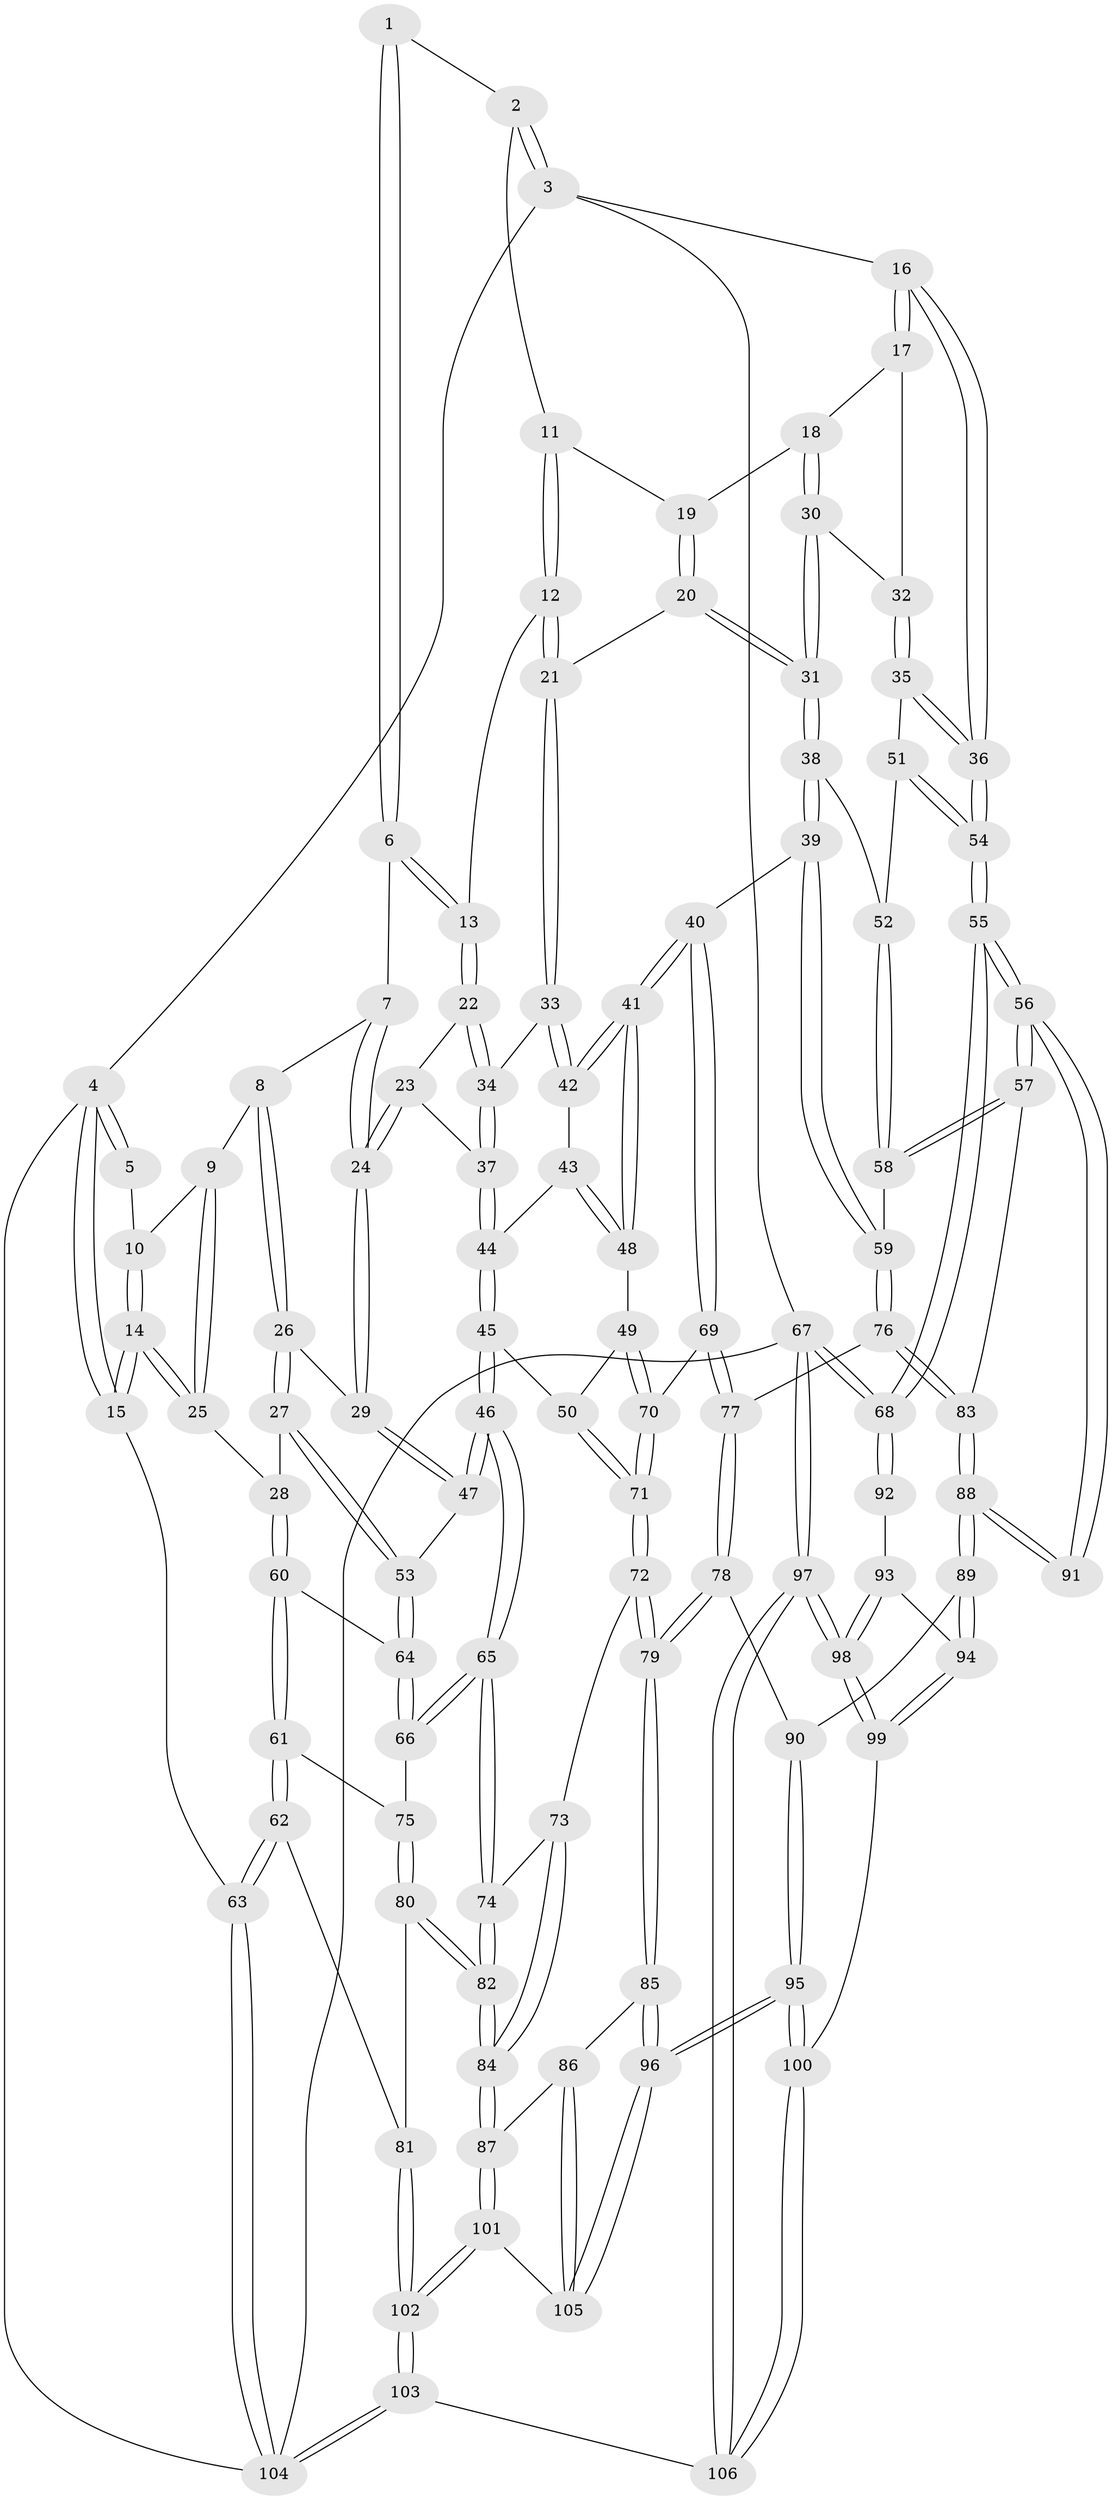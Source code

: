 // Generated by graph-tools (version 1.1) at 2025/11/02/27/25 16:11:56]
// undirected, 106 vertices, 262 edges
graph export_dot {
graph [start="1"]
  node [color=gray90,style=filled];
  1 [pos="+0.38510573850532115+0"];
  2 [pos="+0.9762152142089374+0"];
  3 [pos="+1+0"];
  4 [pos="+0+0"];
  5 [pos="+0.07047082354297976+0"];
  6 [pos="+0.39218559413917+0"];
  7 [pos="+0.2532859298618718+0.11318647155262486"];
  8 [pos="+0.19087732394301704+0.14392454737796595"];
  9 [pos="+0.1559691889994006+0.1439235697480269"];
  10 [pos="+0.11222767324376871+0.11563885902652811"];
  11 [pos="+0.6846867037594975+0.10047578156403612"];
  12 [pos="+0.5820710906959172+0.10629720367195537"];
  13 [pos="+0.47546377363514325+0.05554701286622558"];
  14 [pos="+0+0.2580462823362415"];
  15 [pos="+0+0.25197644336872466"];
  16 [pos="+1+0"];
  17 [pos="+0.7949228052656702+0.15120966626305632"];
  18 [pos="+0.7671003919797867+0.16548058623513187"];
  19 [pos="+0.7076743649412122+0.12466218334892552"];
  20 [pos="+0.6608899737832196+0.26540691322685145"];
  21 [pos="+0.6283573751110113+0.25546551917391913"];
  22 [pos="+0.46641366679542967+0.09277208823871062"];
  23 [pos="+0.3457730804369853+0.2489451959987025"];
  24 [pos="+0.30635175246372015+0.26853128046197633"];
  25 [pos="+0.0888804303514303+0.3244688599935205"];
  26 [pos="+0.21779242845297572+0.31211260119524936"];
  27 [pos="+0.19684243675936136+0.31961736512914113"];
  28 [pos="+0.11329616579157481+0.3391929162733161"];
  29 [pos="+0.2793255890861964+0.30777906084693835"];
  30 [pos="+0.7645973007572142+0.29612828634888644"];
  31 [pos="+0.754375872310292+0.31748398231554176"];
  32 [pos="+0.8872580195677953+0.2283132922293283"];
  33 [pos="+0.5740792354304458+0.28984236668121227"];
  34 [pos="+0.4984205136502803+0.2623363104760532"];
  35 [pos="+1+0.1769444298358851"];
  36 [pos="+1+0.005525699278696369"];
  37 [pos="+0.4606155464149452+0.30526005198979983"];
  38 [pos="+0.7591271054441207+0.34434644317902147"];
  39 [pos="+0.7161748511705698+0.44135862594747305"];
  40 [pos="+0.6878548918882357+0.46046850814396373"];
  41 [pos="+0.6435281969052735+0.4369798291898031"];
  42 [pos="+0.5731602576850814+0.32366868644593116"];
  43 [pos="+0.5298455164692323+0.3592195512789158"];
  44 [pos="+0.4578911922079605+0.32847218666855676"];
  45 [pos="+0.40348248434295164+0.4260779820994786"];
  46 [pos="+0.38048751458679125+0.4289366937624305"];
  47 [pos="+0.342396997737635+0.39728704411533583"];
  48 [pos="+0.5278125964927892+0.4255271224478981"];
  49 [pos="+0.46258139161079725+0.4528502522082447"];
  50 [pos="+0.4598613390041764+0.4527087145941035"];
  51 [pos="+0.9215740909095425+0.35866038305576003"];
  52 [pos="+0.9111566710159625+0.3673426134019063"];
  53 [pos="+0.24362522243309553+0.4521377790061155"];
  54 [pos="+1+0.5528218501981893"];
  55 [pos="+1+0.647482440693062"];
  56 [pos="+1+0.6357549724886666"];
  57 [pos="+1+0.6137153355348645"];
  58 [pos="+0.9426820254265784+0.5450070790019134"];
  59 [pos="+0.8936455705535725+0.5415829638413417"];
  60 [pos="+0.12693841178921433+0.46962787004923895"];
  61 [pos="+0.10868104980554301+0.5146348535628593"];
  62 [pos="+0+0.695366430955596"];
  63 [pos="+0+0.6952200474514635"];
  64 [pos="+0.22397262241061008+0.47859180591977374"];
  65 [pos="+0.3193071654294585+0.5643822495068547"];
  66 [pos="+0.31152329790184435+0.563387319404193"];
  67 [pos="+1+1"];
  68 [pos="+1+0.7994126810776881"];
  69 [pos="+0.6660786115693138+0.5213068075034257"];
  70 [pos="+0.5530445880054818+0.5412207464634329"];
  71 [pos="+0.4572463040038395+0.6542984731413707"];
  72 [pos="+0.4526341763481896+0.6645724056485348"];
  73 [pos="+0.4316177272690582+0.6580757105435072"];
  74 [pos="+0.35052585109283996+0.613658921767917"];
  75 [pos="+0.2170056957531007+0.5907693948638658"];
  76 [pos="+0.7069039693611646+0.6874328790503413"];
  77 [pos="+0.6910591098931034+0.6814009784414158"];
  78 [pos="+0.6433355946514289+0.7054918639941306"];
  79 [pos="+0.5118778908956663+0.7449119966764022"];
  80 [pos="+0.14390147764822572+0.7685408922843655"];
  81 [pos="+0.017800519247989335+0.7467074639126072"];
  82 [pos="+0.18585531168866712+0.7910082597733531"];
  83 [pos="+0.7664962867268886+0.7384035549668208"];
  84 [pos="+0.22646316917074258+0.8354726151198175"];
  85 [pos="+0.5071959217427844+0.7613744814913351"];
  86 [pos="+0.2442017756093518+0.8523327915137658"];
  87 [pos="+0.23715136476488247+0.8518264637584977"];
  88 [pos="+0.7975612812389705+0.8172524238400313"];
  89 [pos="+0.7974834479671592+0.8182701919974213"];
  90 [pos="+0.6642815426181458+0.8563860266916852"];
  91 [pos="+0.8523985283819967+0.8064278414654938"];
  92 [pos="+0.9575150237695563+0.8350862644875806"];
  93 [pos="+0.8934546979187181+0.8790821106859525"];
  94 [pos="+0.7991230449031042+0.8335269926201211"];
  95 [pos="+0.5572433436380663+1"];
  96 [pos="+0.5285297740879137+0.9827227339753629"];
  97 [pos="+1+1"];
  98 [pos="+1+1"];
  99 [pos="+0.7826441556302254+0.9052252187293206"];
  100 [pos="+0.5670557529785307+1"];
  101 [pos="+0.21226604432268198+0.9950533810952585"];
  102 [pos="+0.13821204871401893+1"];
  103 [pos="+0.11915207417415914+1"];
  104 [pos="+0+1"];
  105 [pos="+0.47653919781601156+0.9646788569634311"];
  106 [pos="+0.5658057087834943+1"];
  1 -- 2;
  1 -- 6;
  1 -- 6;
  2 -- 3;
  2 -- 3;
  2 -- 11;
  3 -- 4;
  3 -- 16;
  3 -- 67;
  4 -- 5;
  4 -- 5;
  4 -- 15;
  4 -- 15;
  4 -- 104;
  5 -- 10;
  6 -- 7;
  6 -- 13;
  6 -- 13;
  7 -- 8;
  7 -- 24;
  7 -- 24;
  8 -- 9;
  8 -- 26;
  8 -- 26;
  9 -- 10;
  9 -- 25;
  9 -- 25;
  10 -- 14;
  10 -- 14;
  11 -- 12;
  11 -- 12;
  11 -- 19;
  12 -- 13;
  12 -- 21;
  12 -- 21;
  13 -- 22;
  13 -- 22;
  14 -- 15;
  14 -- 15;
  14 -- 25;
  14 -- 25;
  15 -- 63;
  16 -- 17;
  16 -- 17;
  16 -- 36;
  16 -- 36;
  17 -- 18;
  17 -- 32;
  18 -- 19;
  18 -- 30;
  18 -- 30;
  19 -- 20;
  19 -- 20;
  20 -- 21;
  20 -- 31;
  20 -- 31;
  21 -- 33;
  21 -- 33;
  22 -- 23;
  22 -- 34;
  22 -- 34;
  23 -- 24;
  23 -- 24;
  23 -- 37;
  24 -- 29;
  24 -- 29;
  25 -- 28;
  26 -- 27;
  26 -- 27;
  26 -- 29;
  27 -- 28;
  27 -- 53;
  27 -- 53;
  28 -- 60;
  28 -- 60;
  29 -- 47;
  29 -- 47;
  30 -- 31;
  30 -- 31;
  30 -- 32;
  31 -- 38;
  31 -- 38;
  32 -- 35;
  32 -- 35;
  33 -- 34;
  33 -- 42;
  33 -- 42;
  34 -- 37;
  34 -- 37;
  35 -- 36;
  35 -- 36;
  35 -- 51;
  36 -- 54;
  36 -- 54;
  37 -- 44;
  37 -- 44;
  38 -- 39;
  38 -- 39;
  38 -- 52;
  39 -- 40;
  39 -- 59;
  39 -- 59;
  40 -- 41;
  40 -- 41;
  40 -- 69;
  40 -- 69;
  41 -- 42;
  41 -- 42;
  41 -- 48;
  41 -- 48;
  42 -- 43;
  43 -- 44;
  43 -- 48;
  43 -- 48;
  44 -- 45;
  44 -- 45;
  45 -- 46;
  45 -- 46;
  45 -- 50;
  46 -- 47;
  46 -- 47;
  46 -- 65;
  46 -- 65;
  47 -- 53;
  48 -- 49;
  49 -- 50;
  49 -- 70;
  49 -- 70;
  50 -- 71;
  50 -- 71;
  51 -- 52;
  51 -- 54;
  51 -- 54;
  52 -- 58;
  52 -- 58;
  53 -- 64;
  53 -- 64;
  54 -- 55;
  54 -- 55;
  55 -- 56;
  55 -- 56;
  55 -- 68;
  55 -- 68;
  56 -- 57;
  56 -- 57;
  56 -- 91;
  56 -- 91;
  57 -- 58;
  57 -- 58;
  57 -- 83;
  58 -- 59;
  59 -- 76;
  59 -- 76;
  60 -- 61;
  60 -- 61;
  60 -- 64;
  61 -- 62;
  61 -- 62;
  61 -- 75;
  62 -- 63;
  62 -- 63;
  62 -- 81;
  63 -- 104;
  63 -- 104;
  64 -- 66;
  64 -- 66;
  65 -- 66;
  65 -- 66;
  65 -- 74;
  65 -- 74;
  66 -- 75;
  67 -- 68;
  67 -- 68;
  67 -- 97;
  67 -- 97;
  67 -- 104;
  68 -- 92;
  68 -- 92;
  69 -- 70;
  69 -- 77;
  69 -- 77;
  70 -- 71;
  70 -- 71;
  71 -- 72;
  71 -- 72;
  72 -- 73;
  72 -- 79;
  72 -- 79;
  73 -- 74;
  73 -- 84;
  73 -- 84;
  74 -- 82;
  74 -- 82;
  75 -- 80;
  75 -- 80;
  76 -- 77;
  76 -- 83;
  76 -- 83;
  77 -- 78;
  77 -- 78;
  78 -- 79;
  78 -- 79;
  78 -- 90;
  79 -- 85;
  79 -- 85;
  80 -- 81;
  80 -- 82;
  80 -- 82;
  81 -- 102;
  81 -- 102;
  82 -- 84;
  82 -- 84;
  83 -- 88;
  83 -- 88;
  84 -- 87;
  84 -- 87;
  85 -- 86;
  85 -- 96;
  85 -- 96;
  86 -- 87;
  86 -- 105;
  86 -- 105;
  87 -- 101;
  87 -- 101;
  88 -- 89;
  88 -- 89;
  88 -- 91;
  88 -- 91;
  89 -- 90;
  89 -- 94;
  89 -- 94;
  90 -- 95;
  90 -- 95;
  92 -- 93;
  93 -- 94;
  93 -- 98;
  93 -- 98;
  94 -- 99;
  94 -- 99;
  95 -- 96;
  95 -- 96;
  95 -- 100;
  95 -- 100;
  96 -- 105;
  96 -- 105;
  97 -- 98;
  97 -- 98;
  97 -- 106;
  97 -- 106;
  98 -- 99;
  98 -- 99;
  99 -- 100;
  100 -- 106;
  100 -- 106;
  101 -- 102;
  101 -- 102;
  101 -- 105;
  102 -- 103;
  102 -- 103;
  103 -- 104;
  103 -- 104;
  103 -- 106;
}
